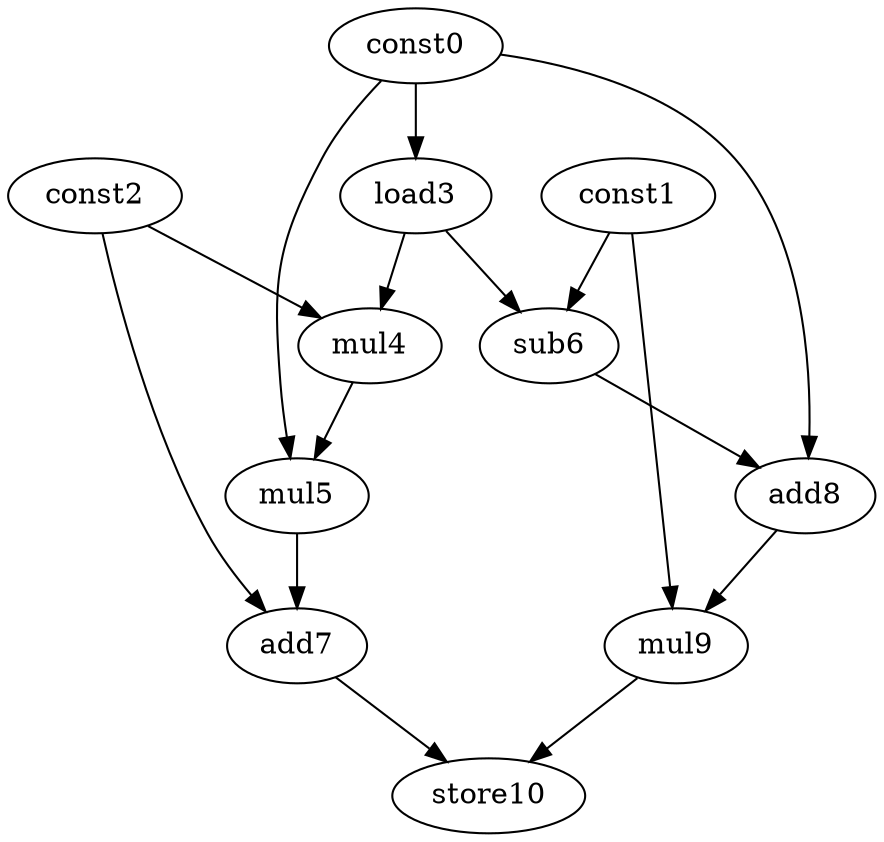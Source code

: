 digraph G { 
const0[opcode=const]; 
const1[opcode=const]; 
const2[opcode=const]; 
load3[opcode=load]; 
mul4[opcode=mul]; 
mul5[opcode=mul]; 
sub6[opcode=sub]; 
add7[opcode=add]; 
add8[opcode=add]; 
mul9[opcode=mul]; 
store10[opcode=store]; 
const0->load3[operand=0];
const2->mul4[operand=0];
load3->mul4[operand=1];
const1->sub6[operand=0];
load3->sub6[operand=1];
const0->mul5[operand=0];
mul4->mul5[operand=1];
const0->add8[operand=0];
sub6->add8[operand=1];
const2->add7[operand=0];
mul5->add7[operand=1];
add8->mul9[operand=0];
const1->mul9[operand=1];
mul9->store10[operand=0];
add7->store10[operand=1];
}
